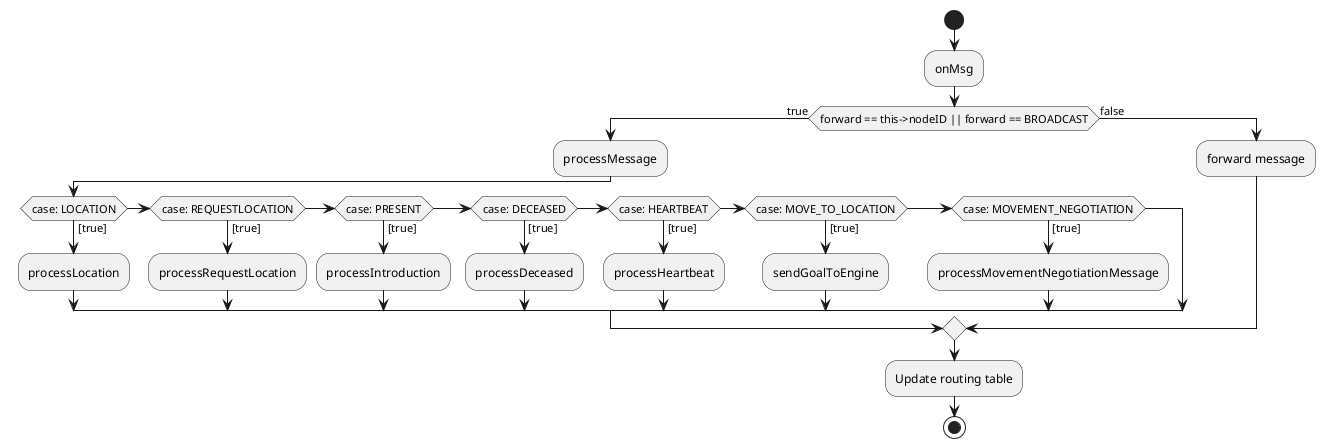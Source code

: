 @startuml
|MeshCommunicator|
start
:onMsg;
if(forward == this->nodeID || forward == BROADCAST) then (true)
:processMessage;
if (case: LOCATION) then ([true])
:processLocation;
elseif (case: REQUESTLOCATION) then ([true])
:processRequestLocation;
elseif (case: PRESENT) then ([true])
:processIntroduction;
elseif (case: DECEASED) then ([true])
:processDeceased;
elseif (case: HEARTBEAT) then ([true])
:processHeartbeat;
elseif (case: MOVE_TO_LOCATION) then ([true])
:sendGoalToEngine;
elseif (case: MOVEMENT_NEGOTIATION) then ([true])
:processMovementNegotiationMessage;
endif
else (false)
:forward message;
endif
:Update routing table;
stop
@enduml